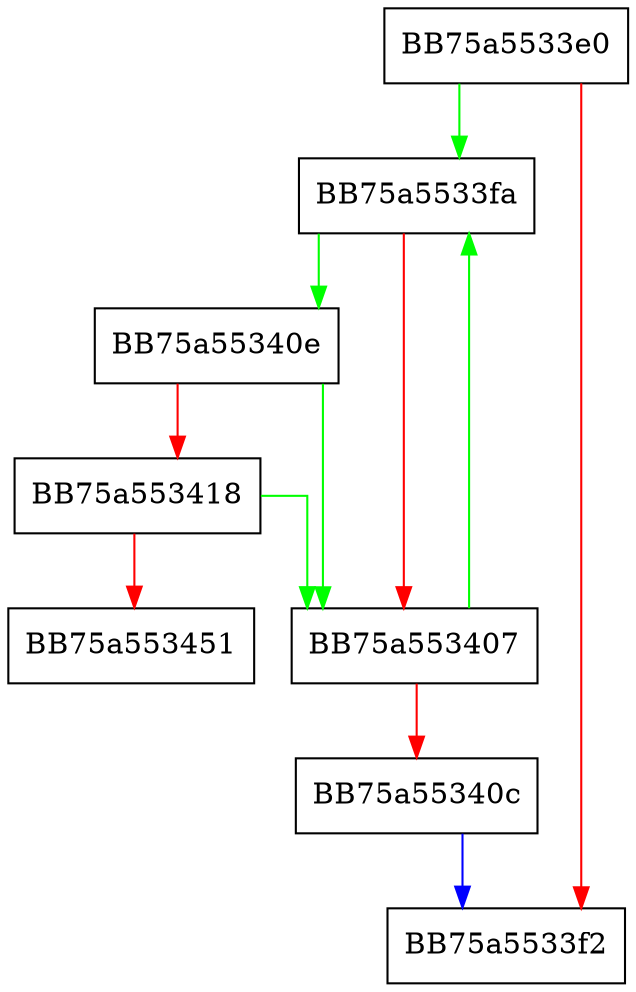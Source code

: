 digraph Decrypt {
  node [shape="box"];
  graph [splines=ortho];
  BB75a5533e0 -> BB75a5533fa [color="green"];
  BB75a5533e0 -> BB75a5533f2 [color="red"];
  BB75a5533fa -> BB75a55340e [color="green"];
  BB75a5533fa -> BB75a553407 [color="red"];
  BB75a553407 -> BB75a5533fa [color="green"];
  BB75a553407 -> BB75a55340c [color="red"];
  BB75a55340c -> BB75a5533f2 [color="blue"];
  BB75a55340e -> BB75a553407 [color="green"];
  BB75a55340e -> BB75a553418 [color="red"];
  BB75a553418 -> BB75a553407 [color="green"];
  BB75a553418 -> BB75a553451 [color="red"];
}